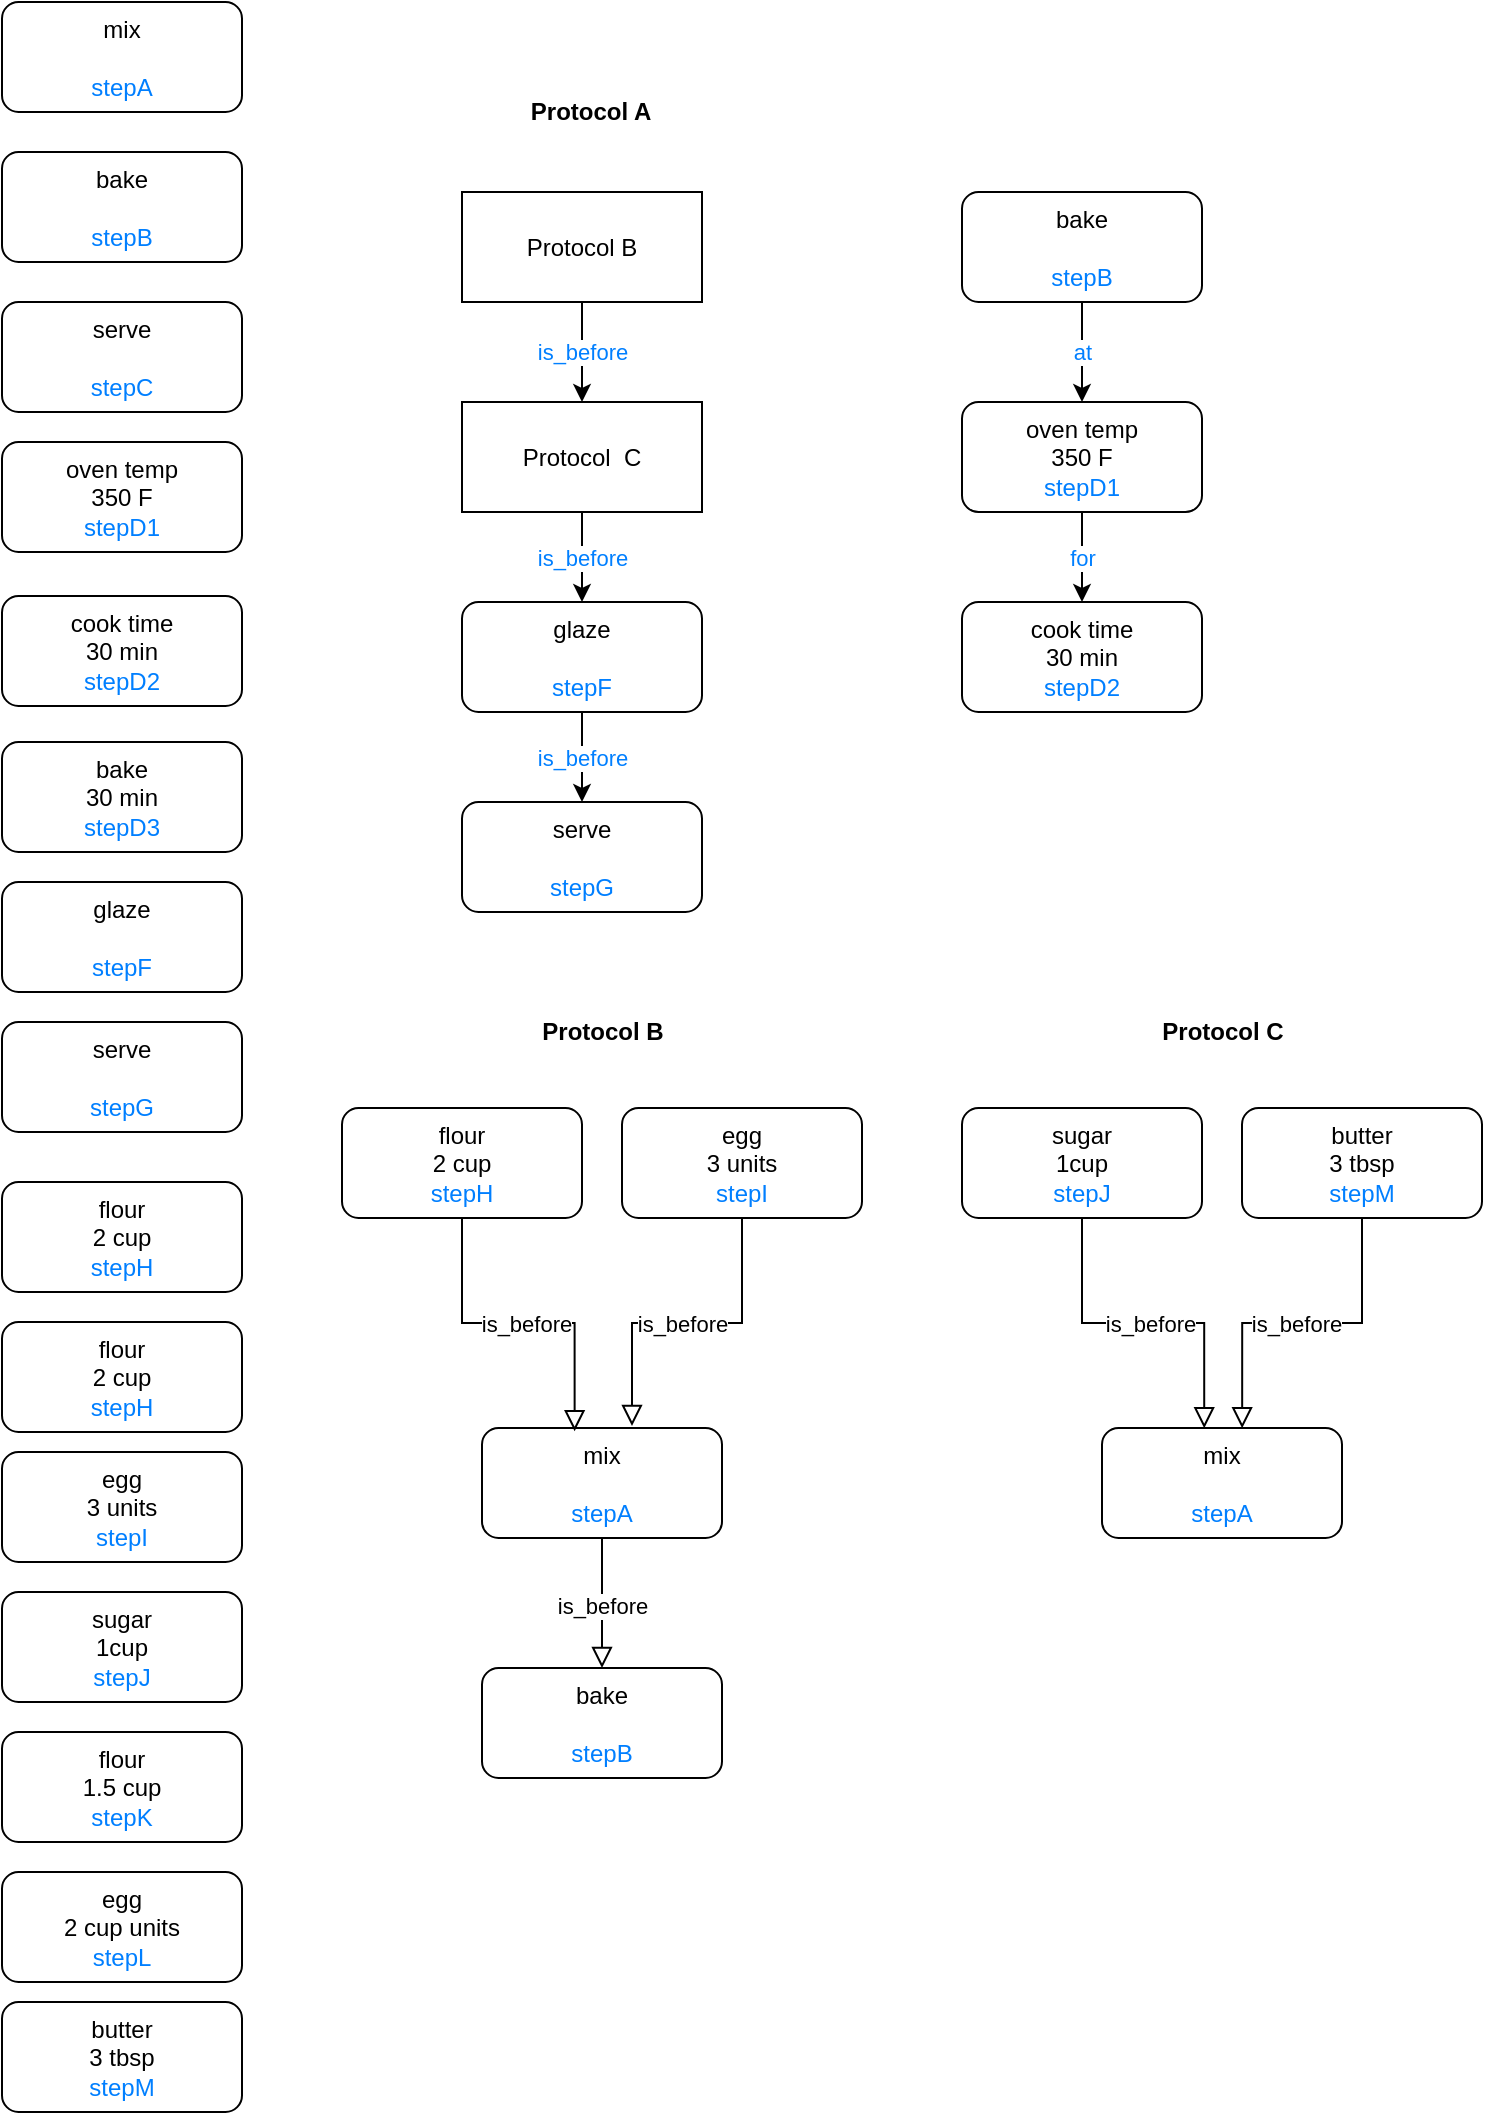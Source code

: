<mxfile version="20.5.3" type="github"><diagram id="C5RBs43oDa-KdzZeNtuy" name="Page-1"><mxGraphModel dx="1320" dy="1498" grid="1" gridSize="10" guides="1" tooltips="1" connect="1" arrows="1" fold="1" page="1" pageScale="1" pageWidth="827" pageHeight="1169" math="0" shadow="0"><root><mxCell id="WIyWlLk6GJQsqaUBKTNV-0"/><mxCell id="WIyWlLk6GJQsqaUBKTNV-1" parent="WIyWlLk6GJQsqaUBKTNV-0"/><mxCell id="XGGjhvVRQMschkDSTYn3-7" value="&lt;b&gt;Protocol B&lt;/b&gt;" style="text;html=1;align=center;verticalAlign=middle;resizable=0;points=[];autosize=1;strokeColor=none;fillColor=none;" vertex="1" parent="WIyWlLk6GJQsqaUBKTNV-1"><mxGeometry x="340" y="530" width="80" height="30" as="geometry"/></mxCell><mxCell id="XGGjhvVRQMschkDSTYn3-8" value="flour&lt;br&gt;2 cup&lt;br&gt;&lt;font color=&quot;#007fff&quot;&gt;stepH&lt;/font&gt;" style="rounded=1;whiteSpace=wrap;html=1;fontSize=12;glass=0;strokeWidth=1;shadow=0;" vertex="1" parent="WIyWlLk6GJQsqaUBKTNV-1"><mxGeometry x="80" y="690" width="120" height="55" as="geometry"/></mxCell><mxCell id="XGGjhvVRQMschkDSTYn3-9" value="sugar&lt;br&gt;1cup&lt;br&gt;&lt;span style=&quot;caret-color: rgb(0, 127, 255); color: rgb(0, 127, 255);&quot;&gt;stepJ&lt;/span&gt;" style="rounded=1;whiteSpace=wrap;html=1;fontSize=12;glass=0;strokeWidth=1;shadow=0;" vertex="1" parent="WIyWlLk6GJQsqaUBKTNV-1"><mxGeometry x="80" y="825" width="120" height="55" as="geometry"/></mxCell><mxCell id="XGGjhvVRQMschkDSTYn3-10" value="egg&lt;br&gt;3 units&lt;br&gt;&lt;span style=&quot;caret-color: rgb(0, 127, 255); color: rgb(0, 127, 255);&quot;&gt;stepI&lt;/span&gt;" style="rounded=1;whiteSpace=wrap;html=1;fontSize=12;glass=0;strokeWidth=1;shadow=0;" vertex="1" parent="WIyWlLk6GJQsqaUBKTNV-1"><mxGeometry x="80" y="755" width="120" height="55" as="geometry"/></mxCell><mxCell id="XGGjhvVRQMschkDSTYn3-13" value="flour&lt;br&gt;1.5 cup&lt;br&gt;&lt;span style=&quot;caret-color: rgb(0, 127, 255); color: rgb(0, 127, 255);&quot;&gt;stepK&lt;/span&gt;" style="rounded=1;whiteSpace=wrap;html=1;fontSize=12;glass=0;strokeWidth=1;shadow=0;" vertex="1" parent="WIyWlLk6GJQsqaUBKTNV-1"><mxGeometry x="80" y="895" width="120" height="55" as="geometry"/></mxCell><mxCell id="XGGjhvVRQMschkDSTYn3-14" value="egg&lt;br&gt;2 cup units&lt;br&gt;&lt;span style=&quot;caret-color: rgb(0, 127, 255); color: rgb(0, 127, 255);&quot;&gt;stepL&lt;/span&gt;" style="rounded=1;whiteSpace=wrap;html=1;fontSize=12;glass=0;strokeWidth=1;shadow=0;" vertex="1" parent="WIyWlLk6GJQsqaUBKTNV-1"><mxGeometry x="80" y="965" width="120" height="55" as="geometry"/></mxCell><mxCell id="XGGjhvVRQMschkDSTYn3-15" value="flour&lt;br&gt;2 cup&lt;br&gt;&lt;font color=&quot;#007fff&quot;&gt;stepH&lt;/font&gt;" style="rounded=1;whiteSpace=wrap;html=1;fontSize=12;glass=0;strokeWidth=1;shadow=0;" vertex="1" parent="WIyWlLk6GJQsqaUBKTNV-1"><mxGeometry x="80" y="620" width="120" height="55" as="geometry"/></mxCell><mxCell id="XGGjhvVRQMschkDSTYn3-16" value="serve&lt;br&gt;&lt;br&gt;&lt;font color=&quot;#007fff&quot;&gt;stepC&lt;/font&gt;" style="rounded=1;whiteSpace=wrap;html=1;fontSize=12;glass=0;strokeWidth=1;shadow=0;" vertex="1" parent="WIyWlLk6GJQsqaUBKTNV-1"><mxGeometry x="80" y="180" width="120" height="55" as="geometry"/></mxCell><mxCell id="XGGjhvVRQMschkDSTYn3-17" value="bake&lt;br&gt;&lt;br&gt;&lt;font color=&quot;#007fff&quot;&gt;stepB&lt;/font&gt;" style="rounded=1;whiteSpace=wrap;html=1;fontSize=12;glass=0;strokeWidth=1;shadow=0;" vertex="1" parent="WIyWlLk6GJQsqaUBKTNV-1"><mxGeometry x="80" y="105" width="120" height="55" as="geometry"/></mxCell><mxCell id="XGGjhvVRQMschkDSTYn3-18" value="mix&lt;br&gt;&lt;br&gt;&lt;font color=&quot;#007fff&quot;&gt;stepA&lt;/font&gt;" style="rounded=1;whiteSpace=wrap;html=1;fontSize=12;glass=0;strokeWidth=1;shadow=0;" vertex="1" parent="WIyWlLk6GJQsqaUBKTNV-1"><mxGeometry x="80" y="30" width="120" height="55" as="geometry"/></mxCell><mxCell id="XGGjhvVRQMschkDSTYn3-19" value="oven temp&lt;br&gt;350 F&lt;br&gt;&lt;font color=&quot;#007fff&quot;&gt;stepD1&lt;/font&gt;" style="rounded=1;whiteSpace=wrap;html=1;fontSize=12;glass=0;strokeWidth=1;shadow=0;" vertex="1" parent="WIyWlLk6GJQsqaUBKTNV-1"><mxGeometry x="80" y="250" width="120" height="55" as="geometry"/></mxCell><mxCell id="XGGjhvVRQMschkDSTYn3-20" value="cook time&lt;br&gt;30 min&lt;br&gt;&lt;font color=&quot;#007fff&quot;&gt;stepD2&lt;/font&gt;" style="rounded=1;whiteSpace=wrap;html=1;fontSize=12;glass=0;strokeWidth=1;shadow=0;" vertex="1" parent="WIyWlLk6GJQsqaUBKTNV-1"><mxGeometry x="80" y="327" width="120" height="55" as="geometry"/></mxCell><mxCell id="XGGjhvVRQMschkDSTYn3-21" value="bake&lt;br&gt;30 min&lt;br&gt;&lt;font color=&quot;#007fff&quot;&gt;stepD3&lt;/font&gt;" style="rounded=1;whiteSpace=wrap;html=1;fontSize=12;glass=0;strokeWidth=1;shadow=0;" vertex="1" parent="WIyWlLk6GJQsqaUBKTNV-1"><mxGeometry x="80" y="400" width="120" height="55" as="geometry"/></mxCell><mxCell id="XGGjhvVRQMschkDSTYn3-23" value="glaze&lt;br&gt;&lt;br&gt;&lt;font color=&quot;#007fff&quot;&gt;stepF&lt;/font&gt;" style="rounded=1;whiteSpace=wrap;html=1;fontSize=12;glass=0;strokeWidth=1;shadow=0;" vertex="1" parent="WIyWlLk6GJQsqaUBKTNV-1"><mxGeometry x="80" y="470" width="120" height="55" as="geometry"/></mxCell><mxCell id="XGGjhvVRQMschkDSTYn3-24" value="serve&lt;br&gt;&lt;br&gt;&lt;font color=&quot;#007fff&quot;&gt;stepG&lt;/font&gt;" style="rounded=1;whiteSpace=wrap;html=1;fontSize=12;glass=0;strokeWidth=1;shadow=0;" vertex="1" parent="WIyWlLk6GJQsqaUBKTNV-1"><mxGeometry x="80" y="540" width="120" height="55" as="geometry"/></mxCell><mxCell id="XGGjhvVRQMschkDSTYn3-25" value="oven temp&lt;br&gt;350 F&lt;br&gt;&lt;font color=&quot;#007fff&quot;&gt;stepD1&lt;/font&gt;" style="rounded=1;whiteSpace=wrap;html=1;fontSize=12;glass=0;strokeWidth=1;shadow=0;" vertex="1" parent="WIyWlLk6GJQsqaUBKTNV-1"><mxGeometry x="560" y="230" width="120" height="55" as="geometry"/></mxCell><mxCell id="XGGjhvVRQMschkDSTYn3-26" value="flour&lt;br&gt;2 cup&lt;br&gt;&lt;font color=&quot;#007fff&quot;&gt;stepH&lt;/font&gt;" style="rounded=1;whiteSpace=wrap;html=1;fontSize=12;glass=0;strokeWidth=1;shadow=0;" vertex="1" parent="WIyWlLk6GJQsqaUBKTNV-1"><mxGeometry x="250" y="583" width="120" height="55" as="geometry"/></mxCell><mxCell id="XGGjhvVRQMschkDSTYn3-27" value="egg&lt;br&gt;3 units&lt;br&gt;&lt;span style=&quot;caret-color: rgb(0, 127, 255); color: rgb(0, 127, 255);&quot;&gt;stepI&lt;/span&gt;" style="rounded=1;whiteSpace=wrap;html=1;fontSize=12;glass=0;strokeWidth=1;shadow=0;" vertex="1" parent="WIyWlLk6GJQsqaUBKTNV-1"><mxGeometry x="390" y="583" width="120" height="55" as="geometry"/></mxCell><mxCell id="XGGjhvVRQMschkDSTYn3-28" value="mix&lt;br&gt;&lt;br&gt;&lt;font color=&quot;#007fff&quot;&gt;stepA&lt;/font&gt;" style="rounded=1;whiteSpace=wrap;html=1;fontSize=12;glass=0;strokeWidth=1;shadow=0;" vertex="1" parent="WIyWlLk6GJQsqaUBKTNV-1"><mxGeometry x="320" y="743" width="120" height="55" as="geometry"/></mxCell><mxCell id="XGGjhvVRQMschkDSTYn3-29" value="bake&lt;br&gt;&lt;br&gt;&lt;font color=&quot;#007fff&quot;&gt;stepB&lt;/font&gt;" style="rounded=1;whiteSpace=wrap;html=1;fontSize=12;glass=0;strokeWidth=1;shadow=0;" vertex="1" parent="WIyWlLk6GJQsqaUBKTNV-1"><mxGeometry x="320" y="863" width="120" height="55" as="geometry"/></mxCell><mxCell id="XGGjhvVRQMschkDSTYn3-32" value="" style="rounded=0;html=1;jettySize=auto;orthogonalLoop=1;fontSize=11;endArrow=block;endFill=0;endSize=8;strokeWidth=1;shadow=0;labelBackgroundColor=none;edgeStyle=orthogonalEdgeStyle;entryX=0.386;entryY=0.03;entryDx=0;entryDy=0;entryPerimeter=0;" edge="1" parent="WIyWlLk6GJQsqaUBKTNV-1" source="XGGjhvVRQMschkDSTYn3-26" target="XGGjhvVRQMschkDSTYn3-28"><mxGeometry relative="1" as="geometry"><mxPoint x="501" y="278" as="sourcePoint"/><mxPoint x="501" y="358" as="targetPoint"/></mxGeometry></mxCell><mxCell id="XGGjhvVRQMschkDSTYn3-33" value="is_before" style="edgeLabel;html=1;align=center;verticalAlign=middle;resizable=0;points=[];" vertex="1" connectable="0" parent="XGGjhvVRQMschkDSTYn3-32"><mxGeometry x="0.04" relative="1" as="geometry"><mxPoint as="offset"/></mxGeometry></mxCell><mxCell id="XGGjhvVRQMschkDSTYn3-34" value="" style="rounded=0;html=1;jettySize=auto;orthogonalLoop=1;fontSize=11;endArrow=block;endFill=0;endSize=8;strokeWidth=1;shadow=0;labelBackgroundColor=none;edgeStyle=orthogonalEdgeStyle;entryX=0.625;entryY=-0.018;entryDx=0;entryDy=0;exitX=0.5;exitY=1;exitDx=0;exitDy=0;entryPerimeter=0;" edge="1" parent="WIyWlLk6GJQsqaUBKTNV-1" source="XGGjhvVRQMschkDSTYn3-27" target="XGGjhvVRQMschkDSTYn3-28"><mxGeometry relative="1" as="geometry"><mxPoint x="320.067" y="648" as="sourcePoint"/><mxPoint x="366.32" y="754.65" as="targetPoint"/></mxGeometry></mxCell><mxCell id="XGGjhvVRQMschkDSTYn3-35" value="is_before" style="edgeLabel;html=1;align=center;verticalAlign=middle;resizable=0;points=[];" vertex="1" connectable="0" parent="XGGjhvVRQMschkDSTYn3-34"><mxGeometry x="0.04" relative="1" as="geometry"><mxPoint as="offset"/></mxGeometry></mxCell><mxCell id="XGGjhvVRQMschkDSTYn3-36" value="" style="rounded=0;html=1;jettySize=auto;orthogonalLoop=1;fontSize=11;endArrow=block;endFill=0;endSize=8;strokeWidth=1;shadow=0;labelBackgroundColor=none;edgeStyle=orthogonalEdgeStyle;entryX=0.5;entryY=0;entryDx=0;entryDy=0;exitX=0.5;exitY=1;exitDx=0;exitDy=0;" edge="1" parent="WIyWlLk6GJQsqaUBKTNV-1" source="XGGjhvVRQMschkDSTYn3-28" target="XGGjhvVRQMschkDSTYn3-29"><mxGeometry relative="1" as="geometry"><mxPoint x="380" y="813" as="sourcePoint"/><mxPoint x="376.32" y="754.65" as="targetPoint"/></mxGeometry></mxCell><mxCell id="XGGjhvVRQMschkDSTYn3-37" value="is_before" style="edgeLabel;html=1;align=center;verticalAlign=middle;resizable=0;points=[];" vertex="1" connectable="0" parent="XGGjhvVRQMschkDSTYn3-36"><mxGeometry x="0.04" relative="1" as="geometry"><mxPoint as="offset"/></mxGeometry></mxCell><mxCell id="XGGjhvVRQMschkDSTYn3-39" value="&lt;b&gt;Protocol C&lt;/b&gt;" style="text;html=1;align=center;verticalAlign=middle;resizable=0;points=[];autosize=1;strokeColor=none;fillColor=none;" vertex="1" parent="WIyWlLk6GJQsqaUBKTNV-1"><mxGeometry x="650" y="530" width="80" height="30" as="geometry"/></mxCell><mxCell id="XGGjhvVRQMschkDSTYn3-40" value="butter&lt;br&gt;3 tbsp&lt;br&gt;&lt;span style=&quot;caret-color: rgb(0, 127, 255); color: rgb(0, 127, 255);&quot;&gt;stepM&lt;/span&gt;" style="rounded=1;whiteSpace=wrap;html=1;fontSize=12;glass=0;strokeWidth=1;shadow=0;" vertex="1" parent="WIyWlLk6GJQsqaUBKTNV-1"><mxGeometry x="80" y="1030" width="120" height="55" as="geometry"/></mxCell><mxCell id="XGGjhvVRQMschkDSTYn3-41" value="sugar&lt;br&gt;1cup&lt;br&gt;&lt;span style=&quot;caret-color: rgb(0, 127, 255); color: rgb(0, 127, 255);&quot;&gt;stepJ&lt;/span&gt;" style="rounded=1;whiteSpace=wrap;html=1;fontSize=12;glass=0;strokeWidth=1;shadow=0;" vertex="1" parent="WIyWlLk6GJQsqaUBKTNV-1"><mxGeometry x="560" y="583" width="120" height="55" as="geometry"/></mxCell><mxCell id="XGGjhvVRQMschkDSTYn3-42" value="butter&lt;br&gt;3 tbsp&lt;br&gt;&lt;span style=&quot;caret-color: rgb(0, 127, 255); color: rgb(0, 127, 255);&quot;&gt;stepM&lt;/span&gt;" style="rounded=1;whiteSpace=wrap;html=1;fontSize=12;glass=0;strokeWidth=1;shadow=0;" vertex="1" parent="WIyWlLk6GJQsqaUBKTNV-1"><mxGeometry x="700" y="583" width="120" height="55" as="geometry"/></mxCell><mxCell id="XGGjhvVRQMschkDSTYn3-43" value="" style="rounded=0;html=1;jettySize=auto;orthogonalLoop=1;fontSize=11;endArrow=block;endFill=0;endSize=8;strokeWidth=1;shadow=0;labelBackgroundColor=none;edgeStyle=orthogonalEdgeStyle;exitX=0.5;exitY=1;exitDx=0;exitDy=0;entryX=0.426;entryY=0.002;entryDx=0;entryDy=0;entryPerimeter=0;" edge="1" parent="WIyWlLk6GJQsqaUBKTNV-1" source="XGGjhvVRQMschkDSTYn3-41" target="XGGjhvVRQMschkDSTYn3-45"><mxGeometry relative="1" as="geometry"><mxPoint x="620" y="651.5" as="sourcePoint"/><mxPoint x="660" y="741.5" as="targetPoint"/></mxGeometry></mxCell><mxCell id="XGGjhvVRQMschkDSTYn3-44" value="is_before" style="edgeLabel;html=1;align=center;verticalAlign=middle;resizable=0;points=[];" vertex="1" connectable="0" parent="XGGjhvVRQMschkDSTYn3-43"><mxGeometry x="0.04" relative="1" as="geometry"><mxPoint as="offset"/></mxGeometry></mxCell><mxCell id="XGGjhvVRQMschkDSTYn3-45" value="mix&lt;br&gt;&lt;br&gt;&lt;font color=&quot;#007fff&quot;&gt;stepA&lt;/font&gt;" style="rounded=1;whiteSpace=wrap;html=1;fontSize=12;glass=0;strokeWidth=1;shadow=0;" vertex="1" parent="WIyWlLk6GJQsqaUBKTNV-1"><mxGeometry x="630" y="743" width="120" height="55" as="geometry"/></mxCell><mxCell id="XGGjhvVRQMschkDSTYn3-46" value="" style="rounded=0;html=1;jettySize=auto;orthogonalLoop=1;fontSize=11;endArrow=block;endFill=0;endSize=8;strokeWidth=1;shadow=0;labelBackgroundColor=none;edgeStyle=orthogonalEdgeStyle;exitX=0.5;exitY=1;exitDx=0;exitDy=0;entryX=0.584;entryY=0.002;entryDx=0;entryDy=0;entryPerimeter=0;" edge="1" parent="WIyWlLk6GJQsqaUBKTNV-1" source="XGGjhvVRQMschkDSTYn3-42" target="XGGjhvVRQMschkDSTYn3-45"><mxGeometry relative="1" as="geometry"><mxPoint x="630" y="648" as="sourcePoint"/><mxPoint x="700" y="741.5" as="targetPoint"/></mxGeometry></mxCell><mxCell id="XGGjhvVRQMschkDSTYn3-47" value="is_before" style="edgeLabel;html=1;align=center;verticalAlign=middle;resizable=0;points=[];" vertex="1" connectable="0" parent="XGGjhvVRQMschkDSTYn3-46"><mxGeometry x="0.04" relative="1" as="geometry"><mxPoint as="offset"/></mxGeometry></mxCell><mxCell id="XGGjhvVRQMschkDSTYn3-48" value="&lt;b&gt;Protocol A&lt;/b&gt;" style="text;html=1;align=center;verticalAlign=middle;resizable=0;points=[];autosize=1;strokeColor=none;fillColor=none;" vertex="1" parent="WIyWlLk6GJQsqaUBKTNV-1"><mxGeometry x="334" y="70" width="80" height="30" as="geometry"/></mxCell><mxCell id="XGGjhvVRQMschkDSTYn3-49" value="Protocol B" style="rounded=1;whiteSpace=wrap;html=1;fontSize=12;glass=0;strokeWidth=1;shadow=0;arcSize=0;" vertex="1" parent="WIyWlLk6GJQsqaUBKTNV-1"><mxGeometry x="310" y="125" width="120" height="55" as="geometry"/></mxCell><mxCell id="XGGjhvVRQMschkDSTYn3-50" value="Protocol &amp;nbsp;C" style="rounded=1;whiteSpace=wrap;html=1;fontSize=12;glass=0;strokeWidth=1;shadow=0;arcSize=0;" vertex="1" parent="WIyWlLk6GJQsqaUBKTNV-1"><mxGeometry x="310" y="230" width="120" height="55" as="geometry"/></mxCell><mxCell id="XGGjhvVRQMschkDSTYn3-51" value="is_before" style="endArrow=classic;html=1;rounded=0;fontColor=#007FFF;exitX=0.5;exitY=1;exitDx=0;exitDy=0;" edge="1" parent="WIyWlLk6GJQsqaUBKTNV-1" source="XGGjhvVRQMschkDSTYn3-49" target="XGGjhvVRQMschkDSTYn3-50"><mxGeometry relative="1" as="geometry"><mxPoint x="360" y="320" as="sourcePoint"/><mxPoint x="460" y="320" as="targetPoint"/></mxGeometry></mxCell><mxCell id="XGGjhvVRQMschkDSTYn3-53" value="glaze&lt;br&gt;&lt;br&gt;&lt;font color=&quot;#007fff&quot;&gt;stepF&lt;/font&gt;" style="rounded=1;whiteSpace=wrap;html=1;fontSize=12;glass=0;strokeWidth=1;shadow=0;" vertex="1" parent="WIyWlLk6GJQsqaUBKTNV-1"><mxGeometry x="310" y="330" width="120" height="55" as="geometry"/></mxCell><mxCell id="XGGjhvVRQMschkDSTYn3-54" value="serve&lt;br&gt;&lt;br&gt;&lt;font color=&quot;#007fff&quot;&gt;stepG&lt;/font&gt;" style="rounded=1;whiteSpace=wrap;html=1;fontSize=12;glass=0;strokeWidth=1;shadow=0;" vertex="1" parent="WIyWlLk6GJQsqaUBKTNV-1"><mxGeometry x="310" y="430" width="120" height="55" as="geometry"/></mxCell><mxCell id="XGGjhvVRQMschkDSTYn3-55" value="is_before" style="endArrow=classic;html=1;rounded=0;fontColor=#007FFF;exitX=0.5;exitY=1;exitDx=0;exitDy=0;entryX=0.5;entryY=0;entryDx=0;entryDy=0;" edge="1" parent="WIyWlLk6GJQsqaUBKTNV-1" source="XGGjhvVRQMschkDSTYn3-50" target="XGGjhvVRQMschkDSTYn3-53"><mxGeometry relative="1" as="geometry"><mxPoint x="380.0" y="190" as="sourcePoint"/><mxPoint x="380.0" y="240" as="targetPoint"/></mxGeometry></mxCell><mxCell id="XGGjhvVRQMschkDSTYn3-56" value="is_before" style="endArrow=classic;html=1;rounded=0;fontColor=#007FFF;entryX=0.5;entryY=0;entryDx=0;entryDy=0;exitX=0.5;exitY=1;exitDx=0;exitDy=0;" edge="1" parent="WIyWlLk6GJQsqaUBKTNV-1" source="XGGjhvVRQMschkDSTYn3-53" target="XGGjhvVRQMschkDSTYn3-54"><mxGeometry relative="1" as="geometry"><mxPoint x="380" y="390" as="sourcePoint"/><mxPoint x="380.0" y="340.0" as="targetPoint"/></mxGeometry></mxCell><mxCell id="XGGjhvVRQMschkDSTYn3-57" value="cook time&lt;br&gt;30 min&lt;br&gt;&lt;font color=&quot;#007fff&quot;&gt;stepD2&lt;/font&gt;" style="rounded=1;whiteSpace=wrap;html=1;fontSize=12;glass=0;strokeWidth=1;shadow=0;" vertex="1" parent="WIyWlLk6GJQsqaUBKTNV-1"><mxGeometry x="560" y="330" width="120" height="55" as="geometry"/></mxCell><mxCell id="XGGjhvVRQMschkDSTYn3-58" value="bake&lt;br&gt;&lt;br&gt;&lt;font color=&quot;#007fff&quot;&gt;stepB&lt;/font&gt;" style="rounded=1;whiteSpace=wrap;html=1;fontSize=12;glass=0;strokeWidth=1;shadow=0;" vertex="1" parent="WIyWlLk6GJQsqaUBKTNV-1"><mxGeometry x="560" y="125" width="120" height="55" as="geometry"/></mxCell><mxCell id="XGGjhvVRQMschkDSTYn3-59" value="at" style="endArrow=classic;html=1;rounded=0;fontColor=#007FFF;entryX=0.5;entryY=0;entryDx=0;entryDy=0;" edge="1" parent="WIyWlLk6GJQsqaUBKTNV-1" target="XGGjhvVRQMschkDSTYn3-25"><mxGeometry relative="1" as="geometry"><mxPoint x="620" y="180" as="sourcePoint"/><mxPoint x="380.0" y="240" as="targetPoint"/></mxGeometry></mxCell><mxCell id="XGGjhvVRQMschkDSTYn3-60" value="for" style="endArrow=classic;html=1;rounded=0;fontColor=#007FFF;exitX=0.5;exitY=1;exitDx=0;exitDy=0;" edge="1" parent="WIyWlLk6GJQsqaUBKTNV-1" source="XGGjhvVRQMschkDSTYn3-25" target="XGGjhvVRQMschkDSTYn3-57"><mxGeometry relative="1" as="geometry"><mxPoint x="630" y="190" as="sourcePoint"/><mxPoint x="630" y="240" as="targetPoint"/></mxGeometry></mxCell></root></mxGraphModel></diagram></mxfile>